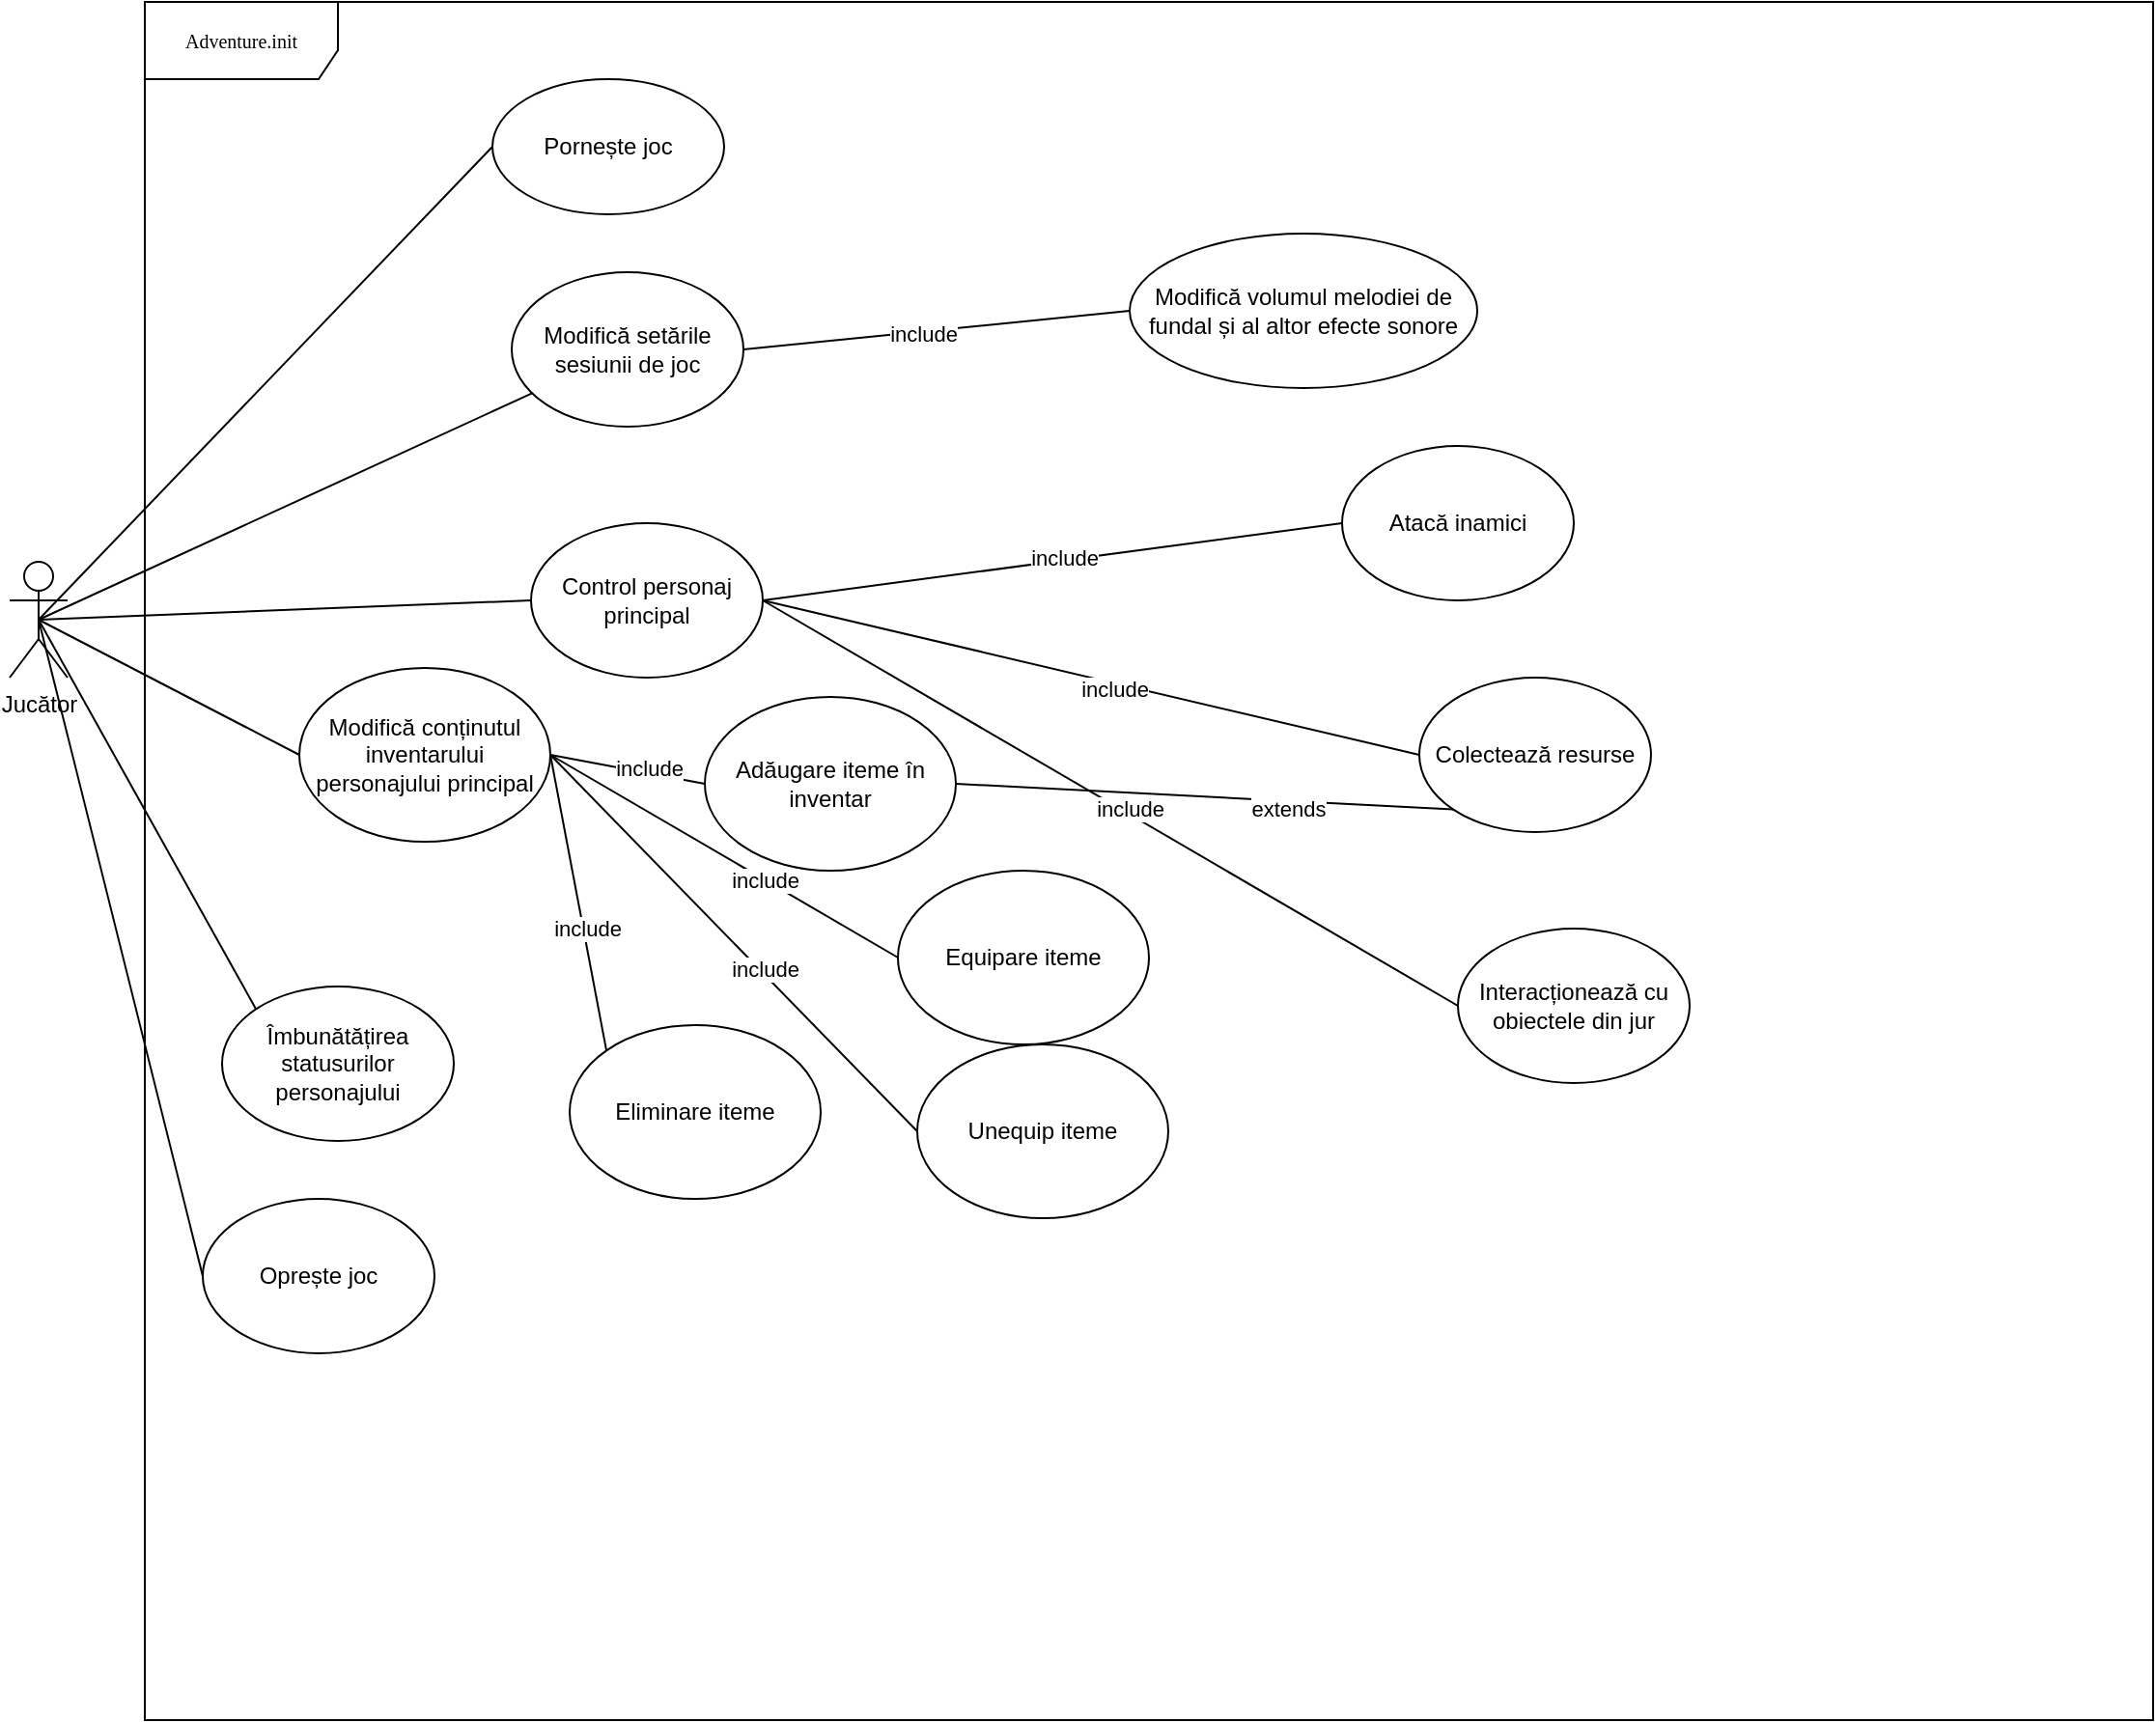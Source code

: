 <mxfile version="24.4.10" type="github">
  <diagram name="Page-1" id="c4acf3e9-155e-7222-9cf6-157b1a14988f">
    <mxGraphModel dx="964" dy="565" grid="1" gridSize="10" guides="1" tooltips="1" connect="1" arrows="1" fold="1" page="1" pageScale="1" pageWidth="850" pageHeight="1100" background="none" math="0" shadow="0">
      <root>
        <mxCell id="0" />
        <mxCell id="1" parent="0" />
        <mxCell id="17acba5748e5396b-1" value="Adventure.init" style="shape=umlFrame;whiteSpace=wrap;html=1;rounded=0;shadow=0;comic=0;labelBackgroundColor=none;strokeWidth=1;fontFamily=Verdana;fontSize=10;align=center;width=100;height=40;" parent="1" vertex="1">
          <mxGeometry x="150" y="30" width="1040" height="890" as="geometry" />
        </mxCell>
        <mxCell id="bsHqmaVg7NzJC29U96IB-2" value="Jucător" style="shape=umlActor;verticalLabelPosition=bottom;verticalAlign=top;html=1;outlineConnect=0;" vertex="1" parent="1">
          <mxGeometry x="80" y="320" width="30" height="60" as="geometry" />
        </mxCell>
        <mxCell id="bsHqmaVg7NzJC29U96IB-3" value="Pornește joc" style="ellipse;whiteSpace=wrap;html=1;" vertex="1" parent="1">
          <mxGeometry x="330" y="70" width="120" height="70" as="geometry" />
        </mxCell>
        <mxCell id="bsHqmaVg7NzJC29U96IB-4" value="Control personaj principal" style="ellipse;whiteSpace=wrap;html=1;" vertex="1" parent="1">
          <mxGeometry x="350" y="300" width="120" height="80" as="geometry" />
        </mxCell>
        <mxCell id="bsHqmaVg7NzJC29U96IB-5" value="" style="endArrow=none;html=1;rounded=0;exitX=0.5;exitY=0.5;exitDx=0;exitDy=0;exitPerimeter=0;entryX=0;entryY=0.5;entryDx=0;entryDy=0;" edge="1" parent="1" source="bsHqmaVg7NzJC29U96IB-2" target="bsHqmaVg7NzJC29U96IB-3">
          <mxGeometry width="50" height="50" relative="1" as="geometry">
            <mxPoint x="460" y="410" as="sourcePoint" />
            <mxPoint x="510" y="360" as="targetPoint" />
            <Array as="points" />
          </mxGeometry>
        </mxCell>
        <mxCell id="bsHqmaVg7NzJC29U96IB-6" value="Oprește joc" style="ellipse;whiteSpace=wrap;html=1;" vertex="1" parent="1">
          <mxGeometry x="180" y="650" width="120" height="80" as="geometry" />
        </mxCell>
        <mxCell id="bsHqmaVg7NzJC29U96IB-7" value="Modifică setările sesiunii de joc" style="ellipse;whiteSpace=wrap;html=1;" vertex="1" parent="1">
          <mxGeometry x="340" y="170" width="120" height="80" as="geometry" />
        </mxCell>
        <mxCell id="bsHqmaVg7NzJC29U96IB-8" value="" style="endArrow=none;html=1;rounded=0;exitX=0.5;exitY=0.5;exitDx=0;exitDy=0;exitPerimeter=0;" edge="1" parent="1" source="bsHqmaVg7NzJC29U96IB-2" target="bsHqmaVg7NzJC29U96IB-7">
          <mxGeometry width="50" height="50" relative="1" as="geometry">
            <mxPoint x="105" y="360" as="sourcePoint" />
            <mxPoint x="315" y="305" as="targetPoint" />
            <Array as="points" />
          </mxGeometry>
        </mxCell>
        <mxCell id="bsHqmaVg7NzJC29U96IB-9" value="" style="endArrow=none;html=1;rounded=0;exitX=0.5;exitY=0.5;exitDx=0;exitDy=0;exitPerimeter=0;entryX=0;entryY=0.5;entryDx=0;entryDy=0;" edge="1" parent="1" source="bsHqmaVg7NzJC29U96IB-2" target="bsHqmaVg7NzJC29U96IB-6">
          <mxGeometry width="50" height="50" relative="1" as="geometry">
            <mxPoint x="460" y="410" as="sourcePoint" />
            <mxPoint x="510" y="360" as="targetPoint" />
            <Array as="points" />
          </mxGeometry>
        </mxCell>
        <mxCell id="bsHqmaVg7NzJC29U96IB-11" value="" style="endArrow=none;html=1;rounded=0;exitX=0.5;exitY=0.5;exitDx=0;exitDy=0;exitPerimeter=0;entryX=0;entryY=0.5;entryDx=0;entryDy=0;" edge="1" parent="1" source="bsHqmaVg7NzJC29U96IB-2" target="bsHqmaVg7NzJC29U96IB-4">
          <mxGeometry width="50" height="50" relative="1" as="geometry">
            <mxPoint x="460" y="410" as="sourcePoint" />
            <mxPoint x="510" y="360" as="targetPoint" />
          </mxGeometry>
        </mxCell>
        <mxCell id="bsHqmaVg7NzJC29U96IB-12" value="Modifică conținutul inventarului personajului principal" style="ellipse;whiteSpace=wrap;html=1;" vertex="1" parent="1">
          <mxGeometry x="230" y="375" width="130" height="90" as="geometry" />
        </mxCell>
        <mxCell id="bsHqmaVg7NzJC29U96IB-13" value="" style="endArrow=none;html=1;rounded=0;exitX=0.5;exitY=0.5;exitDx=0;exitDy=0;exitPerimeter=0;entryX=0;entryY=0.5;entryDx=0;entryDy=0;" edge="1" parent="1" source="bsHqmaVg7NzJC29U96IB-2" target="bsHqmaVg7NzJC29U96IB-12">
          <mxGeometry width="50" height="50" relative="1" as="geometry">
            <mxPoint x="460" y="410" as="sourcePoint" />
            <mxPoint x="510" y="360" as="targetPoint" />
          </mxGeometry>
        </mxCell>
        <mxCell id="bsHqmaVg7NzJC29U96IB-15" value="Atacă inamici" style="ellipse;whiteSpace=wrap;html=1;" vertex="1" parent="1">
          <mxGeometry x="770" y="260" width="120" height="80" as="geometry" />
        </mxCell>
        <mxCell id="bsHqmaVg7NzJC29U96IB-16" value="Colectează resurse" style="ellipse;whiteSpace=wrap;html=1;" vertex="1" parent="1">
          <mxGeometry x="810" y="380" width="120" height="80" as="geometry" />
        </mxCell>
        <mxCell id="bsHqmaVg7NzJC29U96IB-17" value="Interacționează cu obiectele din jur" style="ellipse;whiteSpace=wrap;html=1;" vertex="1" parent="1">
          <mxGeometry x="830" y="510" width="120" height="80" as="geometry" />
        </mxCell>
        <mxCell id="bsHqmaVg7NzJC29U96IB-18" value="" style="endArrow=none;html=1;rounded=0;entryX=0;entryY=0.5;entryDx=0;entryDy=0;exitX=1;exitY=0.5;exitDx=0;exitDy=0;" edge="1" parent="1" source="bsHqmaVg7NzJC29U96IB-4" target="bsHqmaVg7NzJC29U96IB-17">
          <mxGeometry width="50" height="50" relative="1" as="geometry">
            <mxPoint x="460" y="410" as="sourcePoint" />
            <mxPoint x="510" y="360" as="targetPoint" />
          </mxGeometry>
        </mxCell>
        <mxCell id="bsHqmaVg7NzJC29U96IB-23" value="include" style="edgeLabel;html=1;align=center;verticalAlign=middle;resizable=0;points=[];" vertex="1" connectable="0" parent="bsHqmaVg7NzJC29U96IB-18">
          <mxGeometry x="0.045" y="2" relative="1" as="geometry">
            <mxPoint as="offset" />
          </mxGeometry>
        </mxCell>
        <mxCell id="bsHqmaVg7NzJC29U96IB-19" value="" style="endArrow=none;html=1;rounded=0;entryX=0;entryY=0.5;entryDx=0;entryDy=0;exitX=1;exitY=0.5;exitDx=0;exitDy=0;" edge="1" parent="1" source="bsHqmaVg7NzJC29U96IB-4" target="bsHqmaVg7NzJC29U96IB-16">
          <mxGeometry width="50" height="50" relative="1" as="geometry">
            <mxPoint x="460" y="410" as="sourcePoint" />
            <mxPoint x="510" y="360" as="targetPoint" />
          </mxGeometry>
        </mxCell>
        <mxCell id="bsHqmaVg7NzJC29U96IB-22" value="include" style="edgeLabel;html=1;align=center;verticalAlign=middle;resizable=0;points=[];" vertex="1" connectable="0" parent="bsHqmaVg7NzJC29U96IB-19">
          <mxGeometry x="0.073" y="-3" relative="1" as="geometry">
            <mxPoint as="offset" />
          </mxGeometry>
        </mxCell>
        <mxCell id="bsHqmaVg7NzJC29U96IB-20" value="" style="endArrow=none;html=1;rounded=0;entryX=1;entryY=0.5;entryDx=0;entryDy=0;exitX=0;exitY=0.5;exitDx=0;exitDy=0;" edge="1" parent="1" source="bsHqmaVg7NzJC29U96IB-15" target="bsHqmaVg7NzJC29U96IB-4">
          <mxGeometry width="50" height="50" relative="1" as="geometry">
            <mxPoint x="460" y="410" as="sourcePoint" />
            <mxPoint x="510" y="360" as="targetPoint" />
          </mxGeometry>
        </mxCell>
        <mxCell id="bsHqmaVg7NzJC29U96IB-21" value="include" style="edgeLabel;html=1;align=center;verticalAlign=middle;resizable=0;points=[];" vertex="1" connectable="0" parent="bsHqmaVg7NzJC29U96IB-20">
          <mxGeometry x="-0.042" y="-1" relative="1" as="geometry">
            <mxPoint as="offset" />
          </mxGeometry>
        </mxCell>
        <mxCell id="bsHqmaVg7NzJC29U96IB-24" value="Modifică volumul melodiei de fundal și al altor efecte sonore" style="ellipse;whiteSpace=wrap;html=1;" vertex="1" parent="1">
          <mxGeometry x="660" y="150" width="180" height="80" as="geometry" />
        </mxCell>
        <mxCell id="bsHqmaVg7NzJC29U96IB-25" value="" style="endArrow=none;html=1;rounded=0;exitX=1;exitY=0.5;exitDx=0;exitDy=0;entryX=0;entryY=0.5;entryDx=0;entryDy=0;" edge="1" parent="1" source="bsHqmaVg7NzJC29U96IB-7" target="bsHqmaVg7NzJC29U96IB-24">
          <mxGeometry width="50" height="50" relative="1" as="geometry">
            <mxPoint x="460" y="410" as="sourcePoint" />
            <mxPoint x="510" y="360" as="targetPoint" />
          </mxGeometry>
        </mxCell>
        <mxCell id="bsHqmaVg7NzJC29U96IB-42" value="include" style="edgeLabel;html=1;align=center;verticalAlign=middle;resizable=0;points=[];" vertex="1" connectable="0" parent="bsHqmaVg7NzJC29U96IB-25">
          <mxGeometry x="-0.073" y="-1" relative="1" as="geometry">
            <mxPoint as="offset" />
          </mxGeometry>
        </mxCell>
        <mxCell id="bsHqmaVg7NzJC29U96IB-26" value="Adăugare iteme în inventar" style="ellipse;whiteSpace=wrap;html=1;" vertex="1" parent="1">
          <mxGeometry x="440" y="390" width="130" height="90" as="geometry" />
        </mxCell>
        <mxCell id="bsHqmaVg7NzJC29U96IB-27" value="Equipare iteme" style="ellipse;whiteSpace=wrap;html=1;" vertex="1" parent="1">
          <mxGeometry x="540" y="480" width="130" height="90" as="geometry" />
        </mxCell>
        <mxCell id="bsHqmaVg7NzJC29U96IB-28" value="Unequip i&lt;span style=&quot;background-color: initial;&quot;&gt;teme&lt;/span&gt;" style="ellipse;whiteSpace=wrap;html=1;" vertex="1" parent="1">
          <mxGeometry x="550" y="570" width="130" height="90" as="geometry" />
        </mxCell>
        <mxCell id="bsHqmaVg7NzJC29U96IB-29" value="Eliminare iteme" style="ellipse;whiteSpace=wrap;html=1;" vertex="1" parent="1">
          <mxGeometry x="370" y="560" width="130" height="90" as="geometry" />
        </mxCell>
        <mxCell id="bsHqmaVg7NzJC29U96IB-30" value="" style="endArrow=none;html=1;rounded=0;entryX=0;entryY=0.5;entryDx=0;entryDy=0;exitX=1;exitY=0.5;exitDx=0;exitDy=0;" edge="1" parent="1" source="bsHqmaVg7NzJC29U96IB-12" target="bsHqmaVg7NzJC29U96IB-26">
          <mxGeometry width="50" height="50" relative="1" as="geometry">
            <mxPoint x="460" y="710" as="sourcePoint" />
            <mxPoint x="510" y="660" as="targetPoint" />
          </mxGeometry>
        </mxCell>
        <mxCell id="bsHqmaVg7NzJC29U96IB-36" value="include" style="edgeLabel;html=1;align=center;verticalAlign=middle;resizable=0;points=[];" vertex="1" connectable="0" parent="bsHqmaVg7NzJC29U96IB-30">
          <mxGeometry x="0.26" y="3" relative="1" as="geometry">
            <mxPoint as="offset" />
          </mxGeometry>
        </mxCell>
        <mxCell id="bsHqmaVg7NzJC29U96IB-33" value="" style="endArrow=none;html=1;rounded=0;entryX=0;entryY=0.5;entryDx=0;entryDy=0;exitX=1;exitY=0.5;exitDx=0;exitDy=0;" edge="1" parent="1" source="bsHqmaVg7NzJC29U96IB-12" target="bsHqmaVg7NzJC29U96IB-27">
          <mxGeometry width="50" height="50" relative="1" as="geometry">
            <mxPoint x="460" y="710" as="sourcePoint" />
            <mxPoint x="510" y="660" as="targetPoint" />
          </mxGeometry>
        </mxCell>
        <mxCell id="bsHqmaVg7NzJC29U96IB-37" value="include" style="edgeLabel;html=1;align=center;verticalAlign=middle;resizable=0;points=[];" vertex="1" connectable="0" parent="bsHqmaVg7NzJC29U96IB-33">
          <mxGeometry x="0.229" relative="1" as="geometry">
            <mxPoint as="offset" />
          </mxGeometry>
        </mxCell>
        <mxCell id="bsHqmaVg7NzJC29U96IB-34" value="" style="endArrow=none;html=1;rounded=0;entryX=0;entryY=0.5;entryDx=0;entryDy=0;exitX=1;exitY=0.5;exitDx=0;exitDy=0;" edge="1" parent="1" source="bsHqmaVg7NzJC29U96IB-12" target="bsHqmaVg7NzJC29U96IB-28">
          <mxGeometry width="50" height="50" relative="1" as="geometry">
            <mxPoint x="460" y="710" as="sourcePoint" />
            <mxPoint x="510" y="660" as="targetPoint" />
          </mxGeometry>
        </mxCell>
        <mxCell id="bsHqmaVg7NzJC29U96IB-38" value="include" style="edgeLabel;html=1;align=center;verticalAlign=middle;resizable=0;points=[];" vertex="1" connectable="0" parent="bsHqmaVg7NzJC29U96IB-34">
          <mxGeometry x="0.149" y="2" relative="1" as="geometry">
            <mxPoint as="offset" />
          </mxGeometry>
        </mxCell>
        <mxCell id="bsHqmaVg7NzJC29U96IB-35" value="" style="endArrow=none;html=1;rounded=0;entryX=0;entryY=0;entryDx=0;entryDy=0;exitX=1;exitY=0.5;exitDx=0;exitDy=0;" edge="1" parent="1" source="bsHqmaVg7NzJC29U96IB-12" target="bsHqmaVg7NzJC29U96IB-29">
          <mxGeometry width="50" height="50" relative="1" as="geometry">
            <mxPoint x="460" y="710" as="sourcePoint" />
            <mxPoint x="510" y="660" as="targetPoint" />
          </mxGeometry>
        </mxCell>
        <mxCell id="bsHqmaVg7NzJC29U96IB-39" value="include" style="edgeLabel;html=1;align=center;verticalAlign=middle;resizable=0;points=[];" vertex="1" connectable="0" parent="bsHqmaVg7NzJC29U96IB-35">
          <mxGeometry x="0.179" y="2" relative="1" as="geometry">
            <mxPoint as="offset" />
          </mxGeometry>
        </mxCell>
        <mxCell id="bsHqmaVg7NzJC29U96IB-40" value="" style="endArrow=none;html=1;rounded=0;entryX=0;entryY=1;entryDx=0;entryDy=0;exitX=1;exitY=0.5;exitDx=0;exitDy=0;" edge="1" parent="1" source="bsHqmaVg7NzJC29U96IB-26" target="bsHqmaVg7NzJC29U96IB-16">
          <mxGeometry width="50" height="50" relative="1" as="geometry">
            <mxPoint x="500" y="510" as="sourcePoint" />
            <mxPoint x="550" y="460" as="targetPoint" />
          </mxGeometry>
        </mxCell>
        <mxCell id="bsHqmaVg7NzJC29U96IB-41" value="extends" style="edgeLabel;html=1;align=center;verticalAlign=middle;resizable=0;points=[];" vertex="1" connectable="0" parent="bsHqmaVg7NzJC29U96IB-40">
          <mxGeometry x="0.337" y="-4" relative="1" as="geometry">
            <mxPoint as="offset" />
          </mxGeometry>
        </mxCell>
        <mxCell id="bsHqmaVg7NzJC29U96IB-45" value="Îmbunătățirea statusurilor personajului" style="ellipse;whiteSpace=wrap;html=1;" vertex="1" parent="1">
          <mxGeometry x="190" y="540" width="120" height="80" as="geometry" />
        </mxCell>
        <mxCell id="bsHqmaVg7NzJC29U96IB-47" value="" style="endArrow=none;html=1;rounded=0;exitX=0.5;exitY=0.5;exitDx=0;exitDy=0;exitPerimeter=0;entryX=0;entryY=0;entryDx=0;entryDy=0;" edge="1" parent="1" source="bsHqmaVg7NzJC29U96IB-2" target="bsHqmaVg7NzJC29U96IB-45">
          <mxGeometry width="50" height="50" relative="1" as="geometry">
            <mxPoint x="480" y="400" as="sourcePoint" />
            <mxPoint x="530" y="350" as="targetPoint" />
          </mxGeometry>
        </mxCell>
      </root>
    </mxGraphModel>
  </diagram>
</mxfile>
